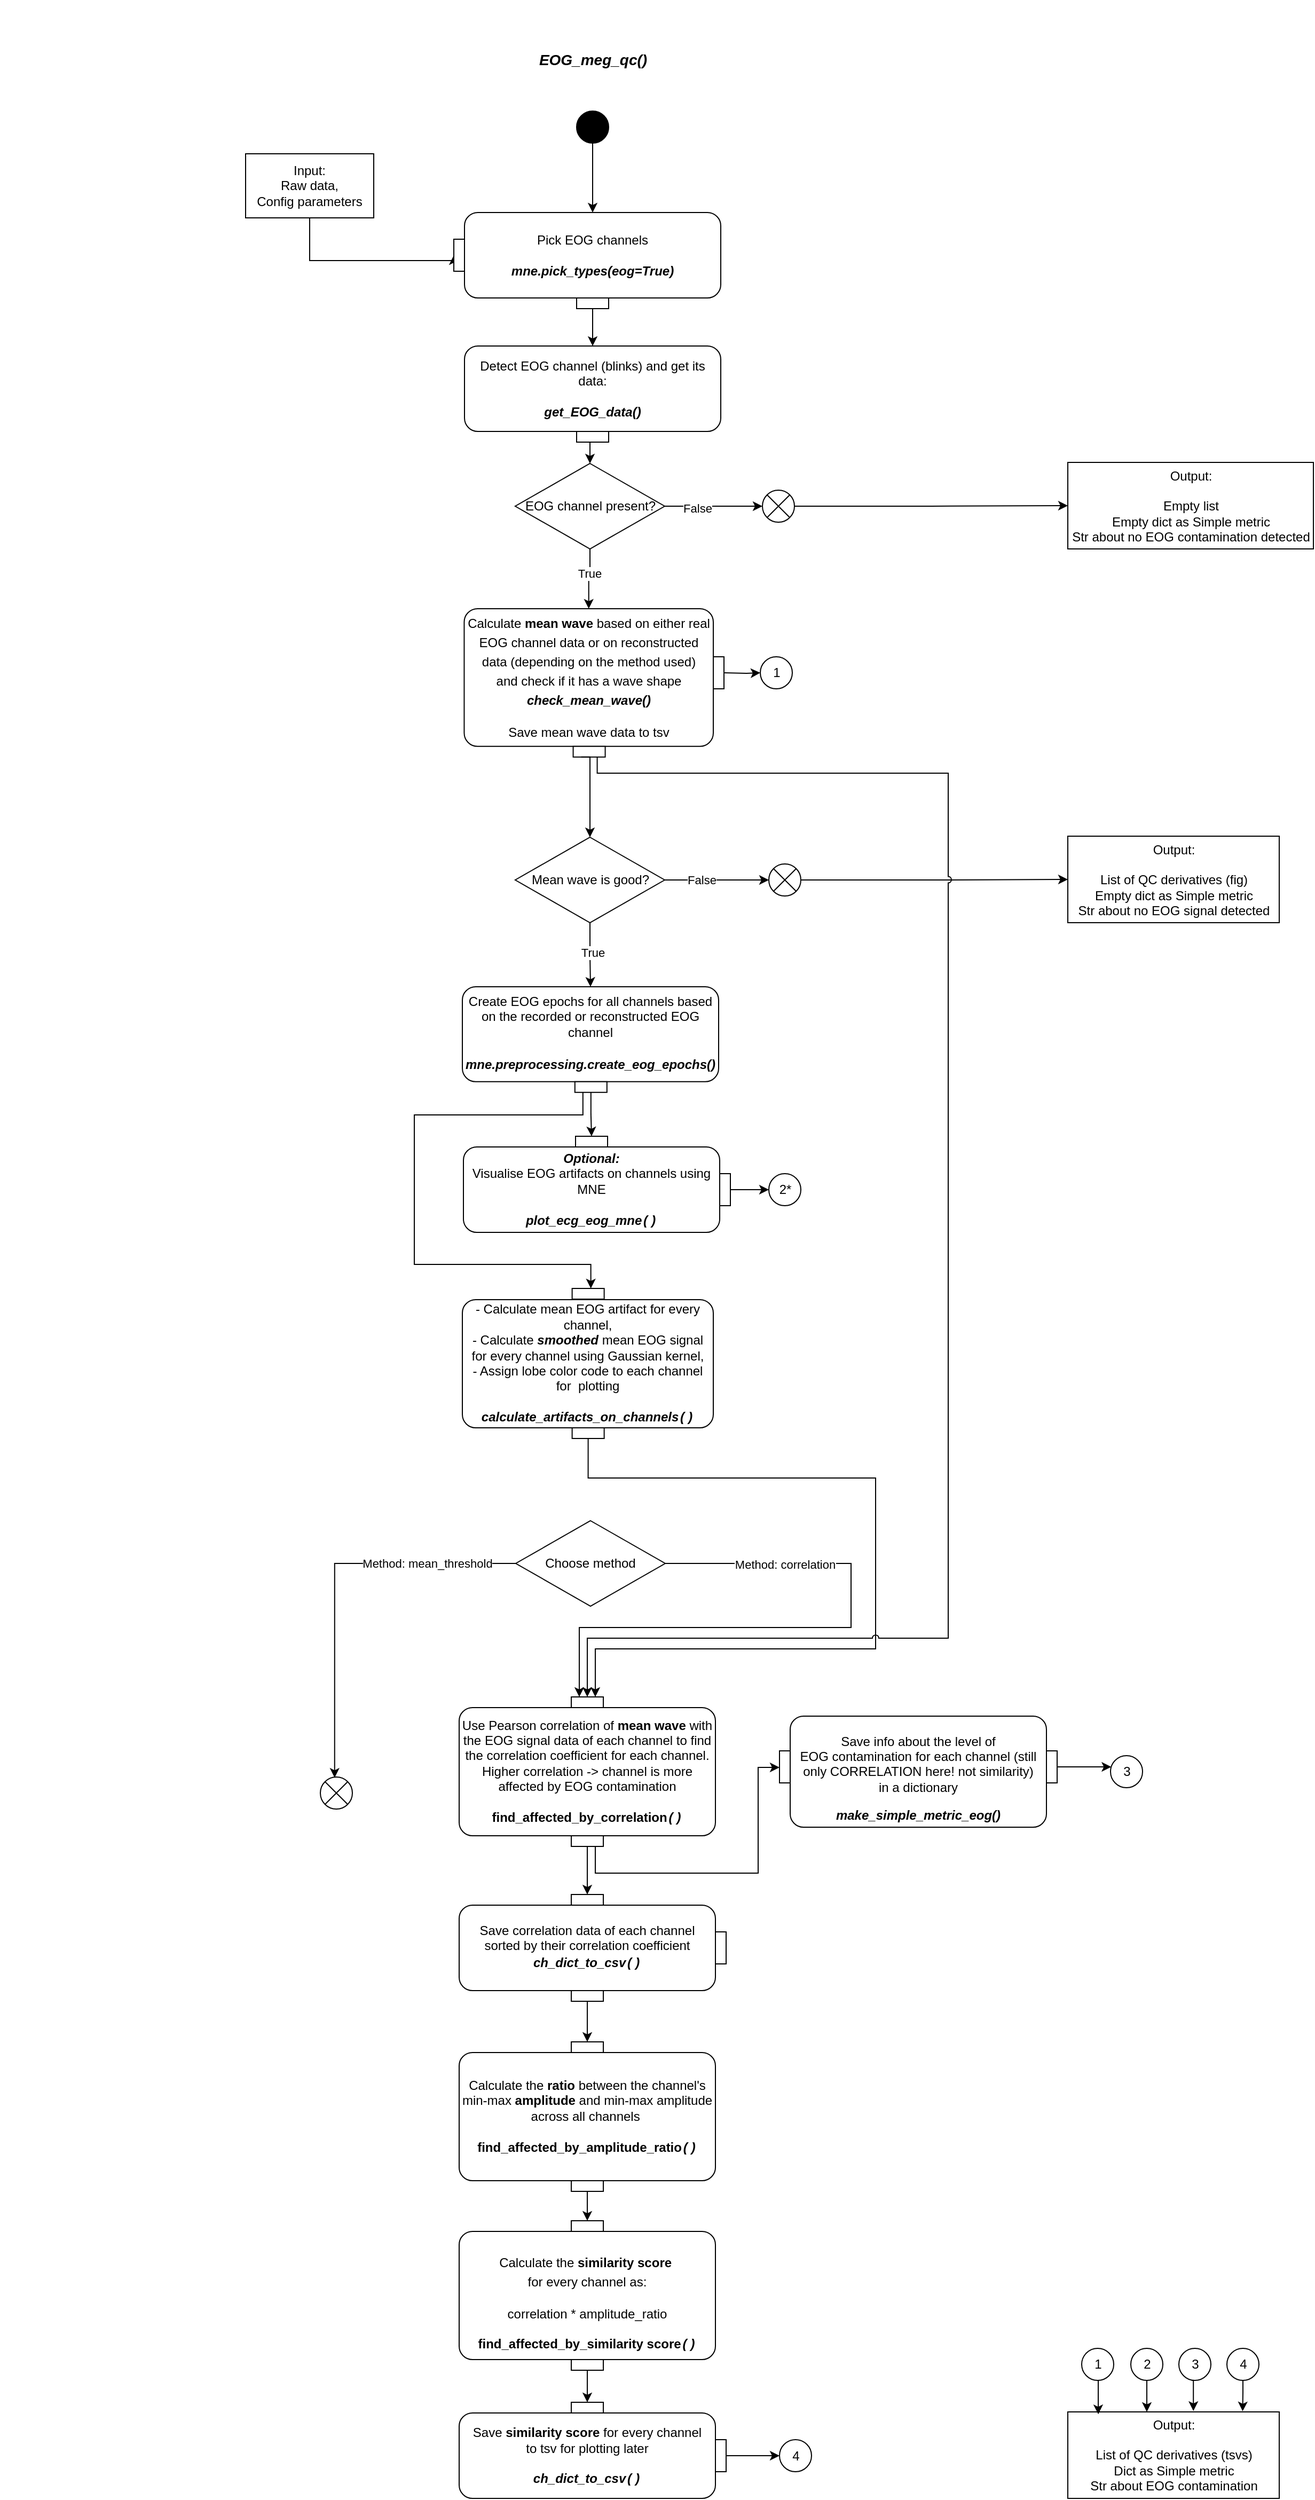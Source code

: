 <mxfile version="24.7.8">
  <diagram name="Page-1" id="929967ad-93f9-6ef4-fab6-5d389245f69c">
    <mxGraphModel dx="2322" dy="4055" grid="1" gridSize="10" guides="1" tooltips="1" connect="1" arrows="1" fold="1" page="0" pageScale="1.5" pageWidth="827" pageHeight="1169" background="none" math="0" shadow="0">
      <root>
        <mxCell id="0" style=";html=1;" />
        <mxCell id="1" style=";html=1;" parent="0" />
        <mxCell id="1672d66443f91eb5-23" value="&lt;font style=&quot;font-size: 14px;&quot;&gt;&lt;br&gt;&lt;i&gt;EOG_meg_qc()&lt;/i&gt;&lt;br&gt;&lt;/font&gt;" style="text;strokeColor=none;fillColor=none;html=1;fontSize=28;fontStyle=1;verticalAlign=middle;align=center;" parent="1" vertex="1">
          <mxGeometry x="-1200" y="-2830" width="1110" height="40" as="geometry" />
        </mxCell>
        <mxCell id="qlgW9oU40mQZMEhXMN03-3" style="edgeStyle=orthogonalEdgeStyle;rounded=0;orthogonalLoop=1;jettySize=auto;html=1;entryX=0;entryY=0.5;entryDx=0;entryDy=0;" parent="1" source="q_XP9tdPbFsaZTS1878Z-1" target="q_XP9tdPbFsaZTS1878Z-9" edge="1">
          <mxGeometry relative="1" as="geometry">
            <Array as="points">
              <mxPoint x="-910" y="-2600" />
            </Array>
          </mxGeometry>
        </mxCell>
        <mxCell id="q_XP9tdPbFsaZTS1878Z-1" value="Input:&lt;br style=&quot;border-color: var(--border-color);&quot;&gt;Raw data,&lt;br&gt;Config parameters" style="rounded=0;whiteSpace=wrap;html=1;" parent="1" vertex="1">
          <mxGeometry x="-970" y="-2700" width="120" height="60" as="geometry" />
        </mxCell>
        <mxCell id="q_XP9tdPbFsaZTS1878Z-12" value="" style="edgeStyle=orthogonalEdgeStyle;rounded=0;orthogonalLoop=1;jettySize=auto;html=1;" parent="1" source="q_XP9tdPbFsaZTS1878Z-2" target="q_XP9tdPbFsaZTS1878Z-8" edge="1">
          <mxGeometry relative="1" as="geometry" />
        </mxCell>
        <mxCell id="q_XP9tdPbFsaZTS1878Z-2" value="" style="ellipse;fillColor=strokeColor;" parent="1" vertex="1">
          <mxGeometry x="-660" y="-2740" width="30" height="30" as="geometry" />
        </mxCell>
        <mxCell id="q_XP9tdPbFsaZTS1878Z-7" value="" style="group;flipV=1;" parent="1" vertex="1" connectable="0">
          <mxGeometry x="-775" y="-2645" width="250" height="90" as="geometry" />
        </mxCell>
        <mxCell id="q_XP9tdPbFsaZTS1878Z-8" value="Pick EOG channels&lt;br&gt;&lt;br&gt;&lt;b&gt;&lt;i&gt;mne.pick_types(eog=True)&lt;/i&gt;&lt;/b&gt;" style="html=1;align=center;verticalAlign=middle;rounded=1;absoluteArcSize=1;arcSize=25;dashed=0;fontFamily=Helvetica;fontSize=12;whiteSpace=wrap;container=0;noLabel=0;imageAlign=center;" parent="q_XP9tdPbFsaZTS1878Z-7" vertex="1">
          <mxGeometry x="10" width="240" height="80" as="geometry" />
        </mxCell>
        <mxCell id="q_XP9tdPbFsaZTS1878Z-9" value="pinIn 2" style="fontStyle=0;labelPosition=left;verticalLabelPosition=middle;align=right;verticalAlign=middle;spacingLeft=2;fontFamily=Helvetica;fontSize=12;flipH=0;resizable=0;container=0;noLabel=1;" parent="q_XP9tdPbFsaZTS1878Z-7" vertex="1">
          <mxGeometry y="25" width="10" height="30" as="geometry" />
        </mxCell>
        <mxCell id="q_XP9tdPbFsaZTS1878Z-10" value="pinIn 1" style="fontStyle=0;labelPosition=center;verticalLabelPosition=top;align=center;verticalAlign=bottom;spacingLeft=2;fontFamily=Helvetica;fontSize=12;resizable=0;container=0;noLabel=1;" parent="q_XP9tdPbFsaZTS1878Z-7" vertex="1">
          <mxGeometry x="115" y="80" width="30" height="10" as="geometry" />
        </mxCell>
        <mxCell id="zNMVAwUSSOP5G73fzrCB-7" value="" style="group" parent="1" vertex="1" connectable="0">
          <mxGeometry x="-470" y="-1250" width="260" height="130" as="geometry" />
        </mxCell>
        <mxCell id="q_XP9tdPbFsaZTS1878Z-164" value="" style="group" parent="zNMVAwUSSOP5G73fzrCB-7" vertex="1" connectable="0">
          <mxGeometry x="10" width="250" height="130.0" as="geometry" />
        </mxCell>
        <mxCell id="q_XP9tdPbFsaZTS1878Z-165" value="" style="group" parent="q_XP9tdPbFsaZTS1878Z-164" vertex="1" connectable="0">
          <mxGeometry width="240" height="130.0" as="geometry" />
        </mxCell>
        <mxCell id="q_XP9tdPbFsaZTS1878Z-166" value="&lt;p style=&quot;border-color: var(--border-color);&quot;&gt;Save info about the level of EOG&amp;nbsp;contamination for each channel (still only CORRELATION here! not similarity)&lt;br&gt;&lt;span style=&quot;background-color: initial;&quot;&gt;in a dictionary&lt;/span&gt;&lt;/p&gt;&lt;i&gt;&lt;b&gt;make_simple_metric_eog()&lt;/b&gt;&lt;/i&gt;" style="html=1;align=center;verticalAlign=middle;rounded=1;absoluteArcSize=1;arcSize=25;dashed=0;fontFamily=Helvetica;fontSize=12;whiteSpace=wrap;container=0;noLabel=0;imageAlign=center;" parent="q_XP9tdPbFsaZTS1878Z-165" vertex="1">
          <mxGeometry y="13.0" width="240" height="104.0" as="geometry" />
        </mxCell>
        <mxCell id="q_XP9tdPbFsaZTS1878Z-168" value="pinOut 1" style="fontStyle=0;labelPosition=right;verticalLabelPosition=middle;align=left;verticalAlign=middle;spacingLeft=2;fontFamily=Helvetica;fontSize=12;resizable=0;container=0;noLabel=1;" parent="q_XP9tdPbFsaZTS1878Z-164" vertex="1">
          <mxGeometry x="240" y="45.5" width="10" height="30" as="geometry" />
        </mxCell>
        <mxCell id="9IHO7kmMHEtFKrcHk71c-19" value="pinIn 2" style="fontStyle=0;labelPosition=left;verticalLabelPosition=middle;align=right;verticalAlign=middle;spacingLeft=2;fontFamily=Helvetica;fontSize=12;flipH=0;resizable=0;container=0;noLabel=1;" vertex="1" parent="zNMVAwUSSOP5G73fzrCB-7">
          <mxGeometry y="45.5" width="10" height="30" as="geometry" />
        </mxCell>
        <mxCell id="ua0UwOFp4txvmiH0tm5q-27" value="" style="edgeStyle=orthogonalEdgeStyle;rounded=0;orthogonalLoop=1;jettySize=auto;html=1;" parent="1" source="huTJLk3M8OtfZe6XO08h-6" target="ua0UwOFp4txvmiH0tm5q-26" edge="1">
          <mxGeometry relative="1" as="geometry" />
        </mxCell>
        <mxCell id="ua0UwOFp4txvmiH0tm5q-28" value="False" style="edgeLabel;html=1;align=center;verticalAlign=middle;resizable=0;points=[];" parent="ua0UwOFp4txvmiH0tm5q-27" vertex="1" connectable="0">
          <mxGeometry x="-0.292" y="1" relative="1" as="geometry">
            <mxPoint y="1" as="offset" />
          </mxGeometry>
        </mxCell>
        <mxCell id="ua0UwOFp4txvmiH0tm5q-38" style="edgeStyle=orthogonalEdgeStyle;rounded=0;orthogonalLoop=1;jettySize=auto;html=1;entryX=0.5;entryY=0;entryDx=0;entryDy=0;" parent="1" source="huTJLk3M8OtfZe6XO08h-6" target="ua0UwOFp4txvmiH0tm5q-36" edge="1">
          <mxGeometry relative="1" as="geometry" />
        </mxCell>
        <mxCell id="ua0UwOFp4txvmiH0tm5q-39" value="True" style="edgeLabel;html=1;align=center;verticalAlign=middle;resizable=0;points=[];" parent="ua0UwOFp4txvmiH0tm5q-38" vertex="1" connectable="0">
          <mxGeometry x="-0.074" y="2" relative="1" as="geometry">
            <mxPoint as="offset" />
          </mxGeometry>
        </mxCell>
        <mxCell id="huTJLk3M8OtfZe6XO08h-6" value="Mean wave is good?" style="rhombus;whiteSpace=wrap;html=1;fontFamily=Helvetica;fontColor=#000000;" parent="1" vertex="1">
          <mxGeometry x="-717.5" y="-2060" width="140" height="80" as="geometry" />
        </mxCell>
        <mxCell id="ua0UwOFp4txvmiH0tm5q-1" value="" style="group;flipV=1;" parent="1" vertex="1" connectable="0">
          <mxGeometry x="-775" y="-2520" width="250" height="90" as="geometry" />
        </mxCell>
        <mxCell id="ua0UwOFp4txvmiH0tm5q-2" value="Detect EOG channel (blinks) and get its data:&lt;br&gt;&lt;br&gt;&lt;b&gt;&lt;i&gt;get_EOG_data()&lt;/i&gt;&lt;/b&gt;" style="html=1;align=center;verticalAlign=middle;rounded=1;absoluteArcSize=1;arcSize=25;dashed=0;fontFamily=Helvetica;fontSize=12;whiteSpace=wrap;container=0;noLabel=0;imageAlign=center;" parent="ua0UwOFp4txvmiH0tm5q-1" vertex="1">
          <mxGeometry x="10" width="240" height="80" as="geometry" />
        </mxCell>
        <mxCell id="ua0UwOFp4txvmiH0tm5q-4" value="pinIn 1" style="fontStyle=0;labelPosition=center;verticalLabelPosition=top;align=center;verticalAlign=bottom;spacingLeft=2;fontFamily=Helvetica;fontSize=12;resizable=0;container=0;noLabel=1;" parent="ua0UwOFp4txvmiH0tm5q-1" vertex="1">
          <mxGeometry x="115" y="80" width="30" height="10" as="geometry" />
        </mxCell>
        <mxCell id="ua0UwOFp4txvmiH0tm5q-7" style="edgeStyle=orthogonalEdgeStyle;rounded=0;orthogonalLoop=1;jettySize=auto;html=1;exitX=0.5;exitY=1;exitDx=0;exitDy=0;entryX=0.5;entryY=0;entryDx=0;entryDy=0;" parent="1" source="q_XP9tdPbFsaZTS1878Z-10" target="ua0UwOFp4txvmiH0tm5q-2" edge="1">
          <mxGeometry relative="1" as="geometry" />
        </mxCell>
        <mxCell id="ua0UwOFp4txvmiH0tm5q-8" value="" style="group;flipV=1;" parent="1" vertex="1" connectable="0">
          <mxGeometry x="-775" y="-2274" width="243" height="145" as="geometry" />
        </mxCell>
        <mxCell id="ua0UwOFp4txvmiH0tm5q-9" value="&lt;div style=&quot;line-height: 18px;&quot;&gt;&lt;p style=&quot;&quot;&gt;Calculate&lt;b&gt; mean wave&lt;/b&gt; based on either real EOG channel data or on reconstructed data (depending on the method used)&lt;br&gt;     and check if it has a wave shape&lt;br&gt;&lt;b style=&quot;background-color: initial;&quot;&gt;&lt;i&gt;check_mean_wave()&lt;/i&gt;&lt;/b&gt;&lt;/p&gt;&lt;p style=&quot;&quot;&gt;Save mean wave data to tsv&lt;/p&gt;&lt;/div&gt;" style="html=1;align=center;verticalAlign=middle;rounded=1;absoluteArcSize=1;arcSize=25;dashed=0;fontFamily=Helvetica;fontSize=12;whiteSpace=wrap;container=0;noLabel=0;imageAlign=center;" parent="ua0UwOFp4txvmiH0tm5q-8" vertex="1">
          <mxGeometry x="9.72" width="233.28" height="128.889" as="geometry" />
        </mxCell>
        <mxCell id="ua0UwOFp4txvmiH0tm5q-10" value="pinIn 1" style="fontStyle=0;labelPosition=center;verticalLabelPosition=top;align=center;verticalAlign=bottom;spacingLeft=2;fontFamily=Helvetica;fontSize=12;resizable=0;container=0;noLabel=1;" parent="ua0UwOFp4txvmiH0tm5q-8" vertex="1">
          <mxGeometry x="111.78" y="128.889" width="30" height="10" as="geometry" />
        </mxCell>
        <mxCell id="ua0UwOFp4txvmiH0tm5q-20" value="1" style="ellipse;html=1;" parent="1" vertex="1">
          <mxGeometry x="-488" y="-2229" width="30" height="30" as="geometry" />
        </mxCell>
        <mxCell id="ua0UwOFp4txvmiH0tm5q-24" value="" style="edgeStyle=orthogonalEdgeStyle;rounded=0;orthogonalLoop=1;jettySize=auto;html=1;" parent="1" target="ua0UwOFp4txvmiH0tm5q-20" edge="1">
          <mxGeometry relative="1" as="geometry">
            <mxPoint x="-522" y="-2214" as="sourcePoint" />
          </mxGeometry>
        </mxCell>
        <mxCell id="ua0UwOFp4txvmiH0tm5q-92" style="edgeStyle=orthogonalEdgeStyle;rounded=0;orthogonalLoop=1;jettySize=auto;html=1;entryX=0;entryY=0.5;entryDx=0;entryDy=0;" parent="1" source="ua0UwOFp4txvmiH0tm5q-26" target="ua0UwOFp4txvmiH0tm5q-91" edge="1">
          <mxGeometry relative="1" as="geometry" />
        </mxCell>
        <mxCell id="ua0UwOFp4txvmiH0tm5q-26" value="" style="shape=sumEllipse;perimeter=ellipsePerimeter;html=1;backgroundOutline=1;" parent="1" vertex="1">
          <mxGeometry x="-480" y="-2035" width="30" height="30" as="geometry" />
        </mxCell>
        <mxCell id="ua0UwOFp4txvmiH0tm5q-35" value="" style="group;flipV=1;" parent="1" vertex="1" connectable="0">
          <mxGeometry x="-767" y="-1920" width="240" height="100" as="geometry" />
        </mxCell>
        <mxCell id="ua0UwOFp4txvmiH0tm5q-36" value="&lt;font style=&quot;font-size: 12px;&quot;&gt;Create EOG epochs for all channels based on the recorded or reconstructed EOG channel&lt;br&gt;&lt;br&gt;&lt;/font&gt;&lt;div style=&quot;line-height: 18px;&quot;&gt;&lt;font style=&quot;font-size: 12px;&quot;&gt;&lt;b&gt;&lt;i&gt;mne.preprocessing.create_eog_epochs()&lt;/i&gt;&lt;/b&gt;&lt;/font&gt;&lt;/div&gt;" style="html=1;align=center;verticalAlign=middle;rounded=1;absoluteArcSize=1;arcSize=25;dashed=0;fontFamily=Helvetica;fontSize=12;whiteSpace=wrap;container=0;noLabel=0;imageAlign=center;" parent="ua0UwOFp4txvmiH0tm5q-35" vertex="1">
          <mxGeometry width="240.0" height="88.89" as="geometry" />
        </mxCell>
        <mxCell id="ua0UwOFp4txvmiH0tm5q-37" value="pinIn 1" style="fontStyle=0;labelPosition=center;verticalLabelPosition=top;align=center;verticalAlign=bottom;spacingLeft=2;fontFamily=Helvetica;fontSize=12;resizable=0;container=0;noLabel=1;" parent="ua0UwOFp4txvmiH0tm5q-35" vertex="1">
          <mxGeometry x="105.4" y="88.889" width="30" height="10" as="geometry" />
        </mxCell>
        <mxCell id="ua0UwOFp4txvmiH0tm5q-40" value="" style="group;direction=west;flipH=1;" parent="1" vertex="1" connectable="0">
          <mxGeometry x="-766" y="-1780" width="250" height="90" as="geometry" />
        </mxCell>
        <mxCell id="ua0UwOFp4txvmiH0tm5q-41" value="&lt;b&gt;&lt;i&gt;Optional:&lt;/i&gt;&lt;/b&gt;&lt;div&gt;Visualise EOG artifacts on channels using MNE&lt;br&gt;&lt;br&gt;&lt;b&gt;&lt;i&gt;plot_ecg_eog_mne&lt;font face=&quot;Courier New&quot;&gt;()&lt;/font&gt;&lt;/i&gt;&lt;/b&gt;&lt;/div&gt;" style="html=1;align=center;verticalAlign=middle;rounded=1;absoluteArcSize=1;arcSize=25;dashed=0;fontFamily=Helvetica;fontSize=12;whiteSpace=wrap;container=0;noLabel=0;imageAlign=center;" parent="ua0UwOFp4txvmiH0tm5q-40" vertex="1">
          <mxGeometry y="10" width="240" height="80" as="geometry" />
        </mxCell>
        <mxCell id="ua0UwOFp4txvmiH0tm5q-42" value="pinIn 2" style="fontStyle=0;labelPosition=left;verticalLabelPosition=middle;align=right;verticalAlign=middle;spacingLeft=2;fontFamily=Helvetica;fontSize=12;flipH=0;resizable=0;container=0;noLabel=1;" parent="ua0UwOFp4txvmiH0tm5q-40" vertex="1">
          <mxGeometry x="240" y="35" width="10" height="30" as="geometry" />
        </mxCell>
        <mxCell id="ua0UwOFp4txvmiH0tm5q-43" value="pinIn 1" style="fontStyle=0;labelPosition=center;verticalLabelPosition=top;align=center;verticalAlign=bottom;spacingLeft=2;fontFamily=Helvetica;fontSize=12;resizable=0;container=0;noLabel=1;" parent="ua0UwOFp4txvmiH0tm5q-40" vertex="1">
          <mxGeometry x="105" width="30" height="10" as="geometry" />
        </mxCell>
        <mxCell id="ua0UwOFp4txvmiH0tm5q-44" value="2*" style="ellipse;html=1;" parent="1" vertex="1">
          <mxGeometry x="-480" y="-1745" width="30" height="30" as="geometry" />
        </mxCell>
        <mxCell id="ua0UwOFp4txvmiH0tm5q-45" value="" style="edgeStyle=orthogonalEdgeStyle;rounded=0;orthogonalLoop=1;jettySize=auto;html=1;" parent="1" source="ua0UwOFp4txvmiH0tm5q-37" target="ua0UwOFp4txvmiH0tm5q-43" edge="1">
          <mxGeometry relative="1" as="geometry" />
        </mxCell>
        <mxCell id="ua0UwOFp4txvmiH0tm5q-46" value="" style="edgeStyle=orthogonalEdgeStyle;rounded=0;orthogonalLoop=1;jettySize=auto;html=1;" parent="1" source="ua0UwOFp4txvmiH0tm5q-42" target="ua0UwOFp4txvmiH0tm5q-44" edge="1">
          <mxGeometry relative="1" as="geometry" />
        </mxCell>
        <mxCell id="ua0UwOFp4txvmiH0tm5q-47" value="" style="group" parent="1" vertex="1" connectable="0">
          <mxGeometry x="-767" y="-1640" width="235" height="150" as="geometry" />
        </mxCell>
        <mxCell id="ua0UwOFp4txvmiH0tm5q-48" value="- Calculate mean EOG artifact for every channel,&lt;br&gt;- Calculate &lt;b&gt;&lt;i&gt;smoothed&lt;/i&gt;&lt;/b&gt; mean EOG signal for every channel using Gaussian kernel,&lt;br&gt;- Assign lobe color code to each channel for&amp;nbsp; plotting&lt;br&gt;&lt;br&gt;&lt;b&gt;&lt;i&gt;calculate_artifacts_on_channels&lt;font face=&quot;Courier New&quot;&gt;()&lt;/font&gt;&lt;/i&gt;&lt;/b&gt;" style="html=1;align=center;verticalAlign=middle;rounded=1;absoluteArcSize=1;arcSize=25;dashed=0;fontFamily=Helvetica;fontSize=12;whiteSpace=wrap;container=0;noLabel=0;imageAlign=center;" parent="ua0UwOFp4txvmiH0tm5q-47" vertex="1">
          <mxGeometry y="13" width="235" height="120" as="geometry" />
        </mxCell>
        <mxCell id="ua0UwOFp4txvmiH0tm5q-49" value="pinOut 2" style="fontStyle=0;labelPosition=center;verticalLabelPosition=bottom;align=center;verticalAlign=top;spacingLeft=2;fontFamily=Helvetica;fontSize=12;resizable=0;container=0;noLabel=1;" parent="ua0UwOFp4txvmiH0tm5q-47" vertex="1">
          <mxGeometry x="102.812" y="133.0" width="30" height="10" as="geometry" />
        </mxCell>
        <mxCell id="ua0UwOFp4txvmiH0tm5q-50" value="pinIn 1" style="fontStyle=0;labelPosition=center;verticalLabelPosition=top;align=center;verticalAlign=bottom;spacingLeft=2;fontFamily=Helvetica;fontSize=12;resizable=0;container=0;noLabel=1;" parent="ua0UwOFp4txvmiH0tm5q-47" vertex="1">
          <mxGeometry x="102.812" y="2.5" width="30" height="10" as="geometry" />
        </mxCell>
        <mxCell id="ua0UwOFp4txvmiH0tm5q-51" style="edgeStyle=orthogonalEdgeStyle;rounded=0;orthogonalLoop=1;jettySize=auto;html=1;exitX=0.25;exitY=1;exitDx=0;exitDy=0;entryX=0.584;entryY=0;entryDx=0;entryDy=0;entryPerimeter=0;" parent="1" source="ua0UwOFp4txvmiH0tm5q-37" target="ua0UwOFp4txvmiH0tm5q-50" edge="1">
          <mxGeometry relative="1" as="geometry">
            <mxPoint x="-622" y="-1660" as="targetPoint" />
            <Array as="points">
              <mxPoint x="-654" y="-1800" />
              <mxPoint x="-812" y="-1800" />
              <mxPoint x="-812" y="-1660" />
              <mxPoint x="-647" y="-1660" />
            </Array>
          </mxGeometry>
        </mxCell>
        <mxCell id="ua0UwOFp4txvmiH0tm5q-57" value="" style="group" parent="1" vertex="1" connectable="0">
          <mxGeometry x="-770" y="-1260" width="240" height="150" as="geometry" />
        </mxCell>
        <mxCell id="ua0UwOFp4txvmiH0tm5q-58" value="Use Pearson correlation of &lt;b&gt;mean wave&lt;/b&gt; with the EOG signal data of each channel to find the correlation coefficient for each channel. Higher correlation -&amp;gt; channel is more affected by EOG contamination&lt;br&gt;&lt;br&gt;&lt;b&gt;find_affected_by_correlation&lt;i&gt;&lt;font face=&quot;Courier New&quot;&gt;()&lt;/font&gt;&lt;/i&gt;&lt;/b&gt;" style="html=1;align=center;verticalAlign=middle;rounded=1;absoluteArcSize=1;arcSize=25;dashed=0;fontFamily=Helvetica;fontSize=12;whiteSpace=wrap;container=0;noLabel=0;imageAlign=center;" parent="ua0UwOFp4txvmiH0tm5q-57" vertex="1">
          <mxGeometry y="15.0" width="240" height="120.0" as="geometry" />
        </mxCell>
        <mxCell id="ua0UwOFp4txvmiH0tm5q-59" value="pinOut 2" style="fontStyle=0;labelPosition=center;verticalLabelPosition=bottom;align=center;verticalAlign=top;spacingLeft=2;fontFamily=Helvetica;fontSize=12;resizable=0;container=0;noLabel=1;" parent="ua0UwOFp4txvmiH0tm5q-57" vertex="1">
          <mxGeometry x="105" y="135" width="30" height="10" as="geometry" />
        </mxCell>
        <mxCell id="ua0UwOFp4txvmiH0tm5q-60" value="pinIn 1" style="fontStyle=0;labelPosition=center;verticalLabelPosition=top;align=center;verticalAlign=bottom;spacingLeft=2;fontFamily=Helvetica;fontSize=12;resizable=0;container=0;noLabel=1;" parent="ua0UwOFp4txvmiH0tm5q-57" vertex="1">
          <mxGeometry x="105" y="5" width="30" height="10" as="geometry" />
        </mxCell>
        <mxCell id="ua0UwOFp4txvmiH0tm5q-63" value="" style="group;flipH=1;" parent="1" vertex="1" connectable="0">
          <mxGeometry x="-770" y="-1070" width="250" height="100" as="geometry" />
        </mxCell>
        <mxCell id="ua0UwOFp4txvmiH0tm5q-64" value="Save correlation data of each channel sorted by their correlation coefficient&lt;div&gt;&lt;div style=&quot;color: rgb(59, 59, 59); font-family: Menlo, Monaco, &amp;quot;Courier New&amp;quot;, monospace; line-height: 18px; white-space: pre;&quot;&gt;&lt;i style=&quot;color: rgb(0, 0, 0); font-family: Helvetica; white-space: normal;&quot;&gt;&lt;b&gt;ch_dict_to_csv&lt;/b&gt;&lt;font face=&quot;Courier New&quot;&gt;&lt;b&gt;()&lt;/b&gt;&lt;/font&gt;&lt;/i&gt;&lt;br&gt;&lt;/div&gt;&lt;/div&gt;" style="html=1;align=center;verticalAlign=middle;rounded=1;absoluteArcSize=1;arcSize=25;dashed=0;fontFamily=Helvetica;fontSize=12;whiteSpace=wrap;container=0;noLabel=0;imageAlign=center;" parent="ua0UwOFp4txvmiH0tm5q-63" vertex="1">
          <mxGeometry y="10" width="240" height="80" as="geometry" />
        </mxCell>
        <mxCell id="ua0UwOFp4txvmiH0tm5q-65" value="pinIn 2" style="fontStyle=0;labelPosition=left;verticalLabelPosition=middle;align=right;verticalAlign=middle;spacingLeft=2;fontFamily=Helvetica;fontSize=12;flipH=0;resizable=0;container=0;noLabel=1;" parent="ua0UwOFp4txvmiH0tm5q-63" vertex="1">
          <mxGeometry x="240" y="35" width="10" height="30" as="geometry" />
        </mxCell>
        <mxCell id="ua0UwOFp4txvmiH0tm5q-66" value="pinIn 1" style="fontStyle=0;labelPosition=center;verticalLabelPosition=top;align=center;verticalAlign=bottom;spacingLeft=2;fontFamily=Helvetica;fontSize=12;resizable=0;container=0;noLabel=1;" parent="ua0UwOFp4txvmiH0tm5q-63" vertex="1">
          <mxGeometry x="105" width="30" height="10" as="geometry" />
        </mxCell>
        <mxCell id="9IHO7kmMHEtFKrcHk71c-15" value="pinOut 2" style="fontStyle=0;labelPosition=center;verticalLabelPosition=bottom;align=center;verticalAlign=top;spacingLeft=2;fontFamily=Helvetica;fontSize=12;resizable=0;container=0;noLabel=1;" vertex="1" parent="ua0UwOFp4txvmiH0tm5q-63">
          <mxGeometry x="105" y="90" width="30" height="10" as="geometry" />
        </mxCell>
        <mxCell id="ua0UwOFp4txvmiH0tm5q-69" style="edgeStyle=orthogonalEdgeStyle;rounded=0;orthogonalLoop=1;jettySize=auto;html=1;exitX=0.5;exitY=1;exitDx=0;exitDy=0;entryX=0.5;entryY=0;entryDx=0;entryDy=0;" parent="1" source="ua0UwOFp4txvmiH0tm5q-59" target="ua0UwOFp4txvmiH0tm5q-66" edge="1">
          <mxGeometry relative="1" as="geometry" />
        </mxCell>
        <mxCell id="ua0UwOFp4txvmiH0tm5q-91" value="Output:&lt;br style=&quot;border-color: var(--border-color);&quot;&gt;&lt;br style=&quot;border-color: var(--border-color);&quot;&gt;List of QC derivatives (fig)&lt;br style=&quot;border-color: var(--border-color);&quot;&gt;Empty dict as Simple metric&lt;br style=&quot;border-color: var(--border-color);&quot;&gt;Str about no EOG signal detected" style="html=1;dashed=0;fontFamily=Helvetica;fontSize=12;fontColor=rgb(0, 0, 0);align=center;strokeColor=rgb(0, 0, 0);fillColor=rgb(255, 255, 255);" parent="1" vertex="1">
          <mxGeometry x="-200" y="-2061" width="198" height="81" as="geometry" />
        </mxCell>
        <mxCell id="ua0UwOFp4txvmiH0tm5q-99" style="edgeStyle=orthogonalEdgeStyle;rounded=0;orthogonalLoop=1;jettySize=auto;html=1;exitX=0.5;exitY=1;exitDx=0;exitDy=0;entryX=0.75;entryY=0;entryDx=0;entryDy=0;" parent="1" source="ua0UwOFp4txvmiH0tm5q-49" target="ua0UwOFp4txvmiH0tm5q-60" edge="1">
          <mxGeometry relative="1" as="geometry">
            <Array as="points">
              <mxPoint x="-649" y="-1460" />
              <mxPoint x="-380" y="-1460" />
              <mxPoint x="-380" y="-1300" />
              <mxPoint x="-642" y="-1300" />
            </Array>
            <mxPoint x="-630" y="-1260" as="targetPoint" />
          </mxGeometry>
        </mxCell>
        <mxCell id="ua0UwOFp4txvmiH0tm5q-100" style="edgeStyle=orthogonalEdgeStyle;rounded=0;orthogonalLoop=1;jettySize=auto;html=1;exitX=0.75;exitY=1;exitDx=0;exitDy=0;jumpStyle=arc;entryX=0.5;entryY=0;entryDx=0;entryDy=0;" parent="1" source="ua0UwOFp4txvmiH0tm5q-10" target="ua0UwOFp4txvmiH0tm5q-60" edge="1">
          <mxGeometry relative="1" as="geometry">
            <Array as="points">
              <mxPoint x="-641" y="-2120" />
              <mxPoint x="-312" y="-2120" />
              <mxPoint x="-312" y="-1310" />
              <mxPoint x="-650" y="-1310" />
            </Array>
            <mxPoint x="-312" y="-1310" as="targetPoint" />
          </mxGeometry>
        </mxCell>
        <mxCell id="TA8RBadlavMFpg_JwYuW-1" value="pinIn 2" style="fontStyle=0;labelPosition=left;verticalLabelPosition=middle;align=right;verticalAlign=middle;spacingLeft=2;fontFamily=Helvetica;fontSize=12;flipH=0;resizable=0;container=0;noLabel=1;" parent="1" vertex="1">
          <mxGeometry x="-532" y="-2229" width="10" height="30" as="geometry" />
        </mxCell>
        <mxCell id="TA8RBadlavMFpg_JwYuW-2" style="edgeStyle=orthogonalEdgeStyle;rounded=0;orthogonalLoop=1;jettySize=auto;html=1;exitX=0.25;exitY=1;exitDx=0;exitDy=0;entryX=0.5;entryY=0;entryDx=0;entryDy=0;" parent="1" source="ua0UwOFp4txvmiH0tm5q-10" target="huTJLk3M8OtfZe6XO08h-6" edge="1">
          <mxGeometry relative="1" as="geometry">
            <Array as="points">
              <mxPoint x="-647" y="-2135" />
            </Array>
          </mxGeometry>
        </mxCell>
        <mxCell id="vJdWvzgEycFzp4JEzYMt-11" value="" style="edgeStyle=orthogonalEdgeStyle;rounded=0;orthogonalLoop=1;jettySize=auto;html=1;" parent="1" source="vJdWvzgEycFzp4JEzYMt-1" target="vJdWvzgEycFzp4JEzYMt-10" edge="1">
          <mxGeometry relative="1" as="geometry" />
        </mxCell>
        <mxCell id="vJdWvzgEycFzp4JEzYMt-12" value="False" style="edgeLabel;html=1;align=center;verticalAlign=middle;resizable=0;points=[];" parent="vJdWvzgEycFzp4JEzYMt-11" vertex="1" connectable="0">
          <mxGeometry x="-0.355" y="-2" relative="1" as="geometry">
            <mxPoint x="1" as="offset" />
          </mxGeometry>
        </mxCell>
        <mxCell id="vJdWvzgEycFzp4JEzYMt-16" value="" style="edgeStyle=orthogonalEdgeStyle;rounded=0;orthogonalLoop=1;jettySize=auto;html=1;" parent="1" source="vJdWvzgEycFzp4JEzYMt-1" target="ua0UwOFp4txvmiH0tm5q-9" edge="1">
          <mxGeometry relative="1" as="geometry" />
        </mxCell>
        <mxCell id="vJdWvzgEycFzp4JEzYMt-17" value="True" style="edgeLabel;html=1;align=center;verticalAlign=middle;resizable=0;points=[];" parent="vJdWvzgEycFzp4JEzYMt-16" vertex="1" connectable="0">
          <mxGeometry x="-0.216" y="-1" relative="1" as="geometry">
            <mxPoint as="offset" />
          </mxGeometry>
        </mxCell>
        <mxCell id="vJdWvzgEycFzp4JEzYMt-1" value="EOG channel present?" style="rhombus;whiteSpace=wrap;html=1;fontFamily=Helvetica;fontColor=#000000;" parent="1" vertex="1">
          <mxGeometry x="-717.5" y="-2410" width="140" height="80" as="geometry" />
        </mxCell>
        <mxCell id="vJdWvzgEycFzp4JEzYMt-18" style="edgeStyle=orthogonalEdgeStyle;rounded=0;orthogonalLoop=1;jettySize=auto;html=1;entryX=0.446;entryY=0.022;entryDx=0;entryDy=0;entryPerimeter=0;" parent="1" source="vJdWvzgEycFzp4JEzYMt-5" target="9IHO7kmMHEtFKrcHk71c-17" edge="1">
          <mxGeometry relative="1" as="geometry">
            <mxPoint x="-1030" y="-1172.0" as="targetPoint" />
            <Array as="points">
              <mxPoint x="-887" y="-1380" />
            </Array>
          </mxGeometry>
        </mxCell>
        <mxCell id="vJdWvzgEycFzp4JEzYMt-22" value="Method: mean_threshold" style="edgeLabel;html=1;align=center;verticalAlign=middle;resizable=0;points=[];" parent="vJdWvzgEycFzp4JEzYMt-18" vertex="1" connectable="0">
          <mxGeometry x="-0.091" y="-1" relative="1" as="geometry">
            <mxPoint x="85" y="1" as="offset" />
          </mxGeometry>
        </mxCell>
        <mxCell id="vJdWvzgEycFzp4JEzYMt-19" style="edgeStyle=orthogonalEdgeStyle;rounded=0;orthogonalLoop=1;jettySize=auto;html=1;entryX=0.25;entryY=0;entryDx=0;entryDy=0;exitX=1;exitY=0.5;exitDx=0;exitDy=0;jumpStyle=arc;" parent="1" source="vJdWvzgEycFzp4JEzYMt-5" target="ua0UwOFp4txvmiH0tm5q-60" edge="1">
          <mxGeometry relative="1" as="geometry">
            <mxPoint x="-579.5" y="-1400" as="sourcePoint" />
            <mxPoint x="-660.0" y="-1275" as="targetPoint" />
            <Array as="points">
              <mxPoint x="-403" y="-1380" />
              <mxPoint x="-403" y="-1320" />
              <mxPoint x="-657" y="-1320" />
            </Array>
          </mxGeometry>
        </mxCell>
        <mxCell id="vJdWvzgEycFzp4JEzYMt-21" value="Method: correlation" style="edgeLabel;html=1;align=center;verticalAlign=middle;resizable=0;points=[];" parent="vJdWvzgEycFzp4JEzYMt-19" vertex="1" connectable="0">
          <mxGeometry x="-0.365" y="-1" relative="1" as="geometry">
            <mxPoint x="-61" y="-1" as="offset" />
          </mxGeometry>
        </mxCell>
        <mxCell id="vJdWvzgEycFzp4JEzYMt-5" value="Choose method" style="rhombus;whiteSpace=wrap;html=1;fontFamily=Helvetica;fontColor=#000000;" parent="1" vertex="1">
          <mxGeometry x="-717.0" y="-1420" width="140" height="80" as="geometry" />
        </mxCell>
        <mxCell id="vJdWvzgEycFzp4JEzYMt-7" style="edgeStyle=orthogonalEdgeStyle;rounded=0;orthogonalLoop=1;jettySize=auto;html=1;exitX=0.5;exitY=1;exitDx=0;exitDy=0;entryX=0.5;entryY=0;entryDx=0;entryDy=0;" parent="1" source="ua0UwOFp4txvmiH0tm5q-4" target="vJdWvzgEycFzp4JEzYMt-1" edge="1">
          <mxGeometry relative="1" as="geometry" />
        </mxCell>
        <mxCell id="vJdWvzgEycFzp4JEzYMt-14" style="edgeStyle=orthogonalEdgeStyle;rounded=0;orthogonalLoop=1;jettySize=auto;html=1;" parent="1" source="vJdWvzgEycFzp4JEzYMt-10" target="vJdWvzgEycFzp4JEzYMt-13" edge="1">
          <mxGeometry relative="1" as="geometry" />
        </mxCell>
        <mxCell id="vJdWvzgEycFzp4JEzYMt-10" value="" style="shape=sumEllipse;perimeter=ellipsePerimeter;html=1;backgroundOutline=1;" parent="1" vertex="1">
          <mxGeometry x="-486" y="-2385" width="30" height="30" as="geometry" />
        </mxCell>
        <mxCell id="vJdWvzgEycFzp4JEzYMt-13" value="Output:&lt;br style=&quot;border-color: var(--border-color);&quot;&gt;&lt;br style=&quot;border-color: var(--border-color);&quot;&gt;Empty list&lt;br style=&quot;border-color: var(--border-color);&quot;&gt;Empty dict as Simple metric&lt;br style=&quot;border-color: var(--border-color);&quot;&gt;Str about no EOG contamination detected" style="html=1;dashed=0;fontFamily=Helvetica;fontSize=12;fontColor=rgb(0, 0, 0);align=center;strokeColor=rgb(0, 0, 0);fillColor=rgb(255, 255, 255);" parent="1" vertex="1">
          <mxGeometry x="-200" y="-2411" width="230" height="81" as="geometry" />
        </mxCell>
        <mxCell id="9IHO7kmMHEtFKrcHk71c-1" value="" style="group;flipH=1;" vertex="1" connectable="0" parent="1">
          <mxGeometry x="-770" y="-594.5" width="250" height="90" as="geometry" />
        </mxCell>
        <mxCell id="9IHO7kmMHEtFKrcHk71c-2" value="Save &lt;b&gt;similarity score&lt;/b&gt; for every channel &lt;br&gt;to tsv for plotting later&lt;div&gt;&lt;br&gt;&lt;i&gt;&lt;b&gt;ch_dict_to_csv&lt;/b&gt;&lt;/i&gt;&lt;b&gt;&lt;i&gt;&lt;font face=&quot;Courier New&quot;&gt;()&lt;/font&gt;&lt;/i&gt;&lt;/b&gt;&lt;/div&gt;" style="html=1;align=center;verticalAlign=middle;rounded=1;absoluteArcSize=1;arcSize=25;dashed=0;fontFamily=Helvetica;fontSize=12;whiteSpace=wrap;container=0;noLabel=0;imageAlign=center;" vertex="1" parent="9IHO7kmMHEtFKrcHk71c-1">
          <mxGeometry y="10" width="240" height="80" as="geometry" />
        </mxCell>
        <mxCell id="9IHO7kmMHEtFKrcHk71c-3" value="pinIn 2" style="fontStyle=0;labelPosition=left;verticalLabelPosition=middle;align=right;verticalAlign=middle;spacingLeft=2;fontFamily=Helvetica;fontSize=12;flipH=0;resizable=0;container=0;noLabel=1;" vertex="1" parent="9IHO7kmMHEtFKrcHk71c-1">
          <mxGeometry x="240" y="35" width="10" height="30" as="geometry" />
        </mxCell>
        <mxCell id="9IHO7kmMHEtFKrcHk71c-4" value="pinIn 1" style="fontStyle=0;labelPosition=center;verticalLabelPosition=top;align=center;verticalAlign=bottom;spacingLeft=2;fontFamily=Helvetica;fontSize=12;resizable=0;container=0;noLabel=1;" vertex="1" parent="9IHO7kmMHEtFKrcHk71c-1">
          <mxGeometry x="105" width="30" height="10" as="geometry" />
        </mxCell>
        <mxCell id="9IHO7kmMHEtFKrcHk71c-5" value="4" style="ellipse;html=1;" vertex="1" parent="1">
          <mxGeometry x="-470" y="-559.5" width="30" height="30" as="geometry" />
        </mxCell>
        <mxCell id="9IHO7kmMHEtFKrcHk71c-6" style="edgeStyle=orthogonalEdgeStyle;rounded=0;orthogonalLoop=1;jettySize=auto;html=1;entryX=0;entryY=0.5;entryDx=0;entryDy=0;" edge="1" parent="1" source="9IHO7kmMHEtFKrcHk71c-3" target="9IHO7kmMHEtFKrcHk71c-5">
          <mxGeometry relative="1" as="geometry" />
        </mxCell>
        <mxCell id="9IHO7kmMHEtFKrcHk71c-7" value="&lt;div&gt;Calculate the &lt;b&gt;ratio&lt;/b&gt; between the channel&#39;s min-max &lt;b&gt;amplitude&lt;/b&gt; and min-max&lt;span style=&quot;background-color: initial;&quot;&gt;&amp;nbsp;amplitude across all channels&lt;/span&gt;&lt;span style=&quot;background-color: initial;&quot;&gt;&amp;nbsp;&lt;/span&gt;&lt;/div&gt;&lt;br&gt;&lt;b&gt;find_affected_by_amplitude_ratio&lt;i&gt;&lt;font face=&quot;Courier New&quot;&gt;()&lt;/font&gt;&lt;/i&gt;&lt;/b&gt;" style="html=1;align=center;verticalAlign=middle;rounded=1;absoluteArcSize=1;arcSize=25;dashed=0;fontFamily=Helvetica;fontSize=12;whiteSpace=wrap;container=0;noLabel=0;imageAlign=center;" vertex="1" parent="1">
          <mxGeometry x="-770" y="-922" width="240" height="120.0" as="geometry" />
        </mxCell>
        <mxCell id="9IHO7kmMHEtFKrcHk71c-8" value="&lt;p style=&quot;line-height: 18px; white-space: pre;&quot;&gt;&lt;font style=&quot;font-size: 12px;&quot; face=&quot;Helvetica&quot;&gt;&lt;font style=&quot;font-size: 12px;&quot;&gt;Calculate the &lt;b&gt;similarity score&lt;/b&gt; &lt;br&gt;&lt;/font&gt;&lt;/font&gt;&lt;span style=&quot;background-color: initial;&quot;&gt;for every channel as:&lt;/span&gt;&lt;/p&gt;&lt;p style=&quot;line-height: 18px; white-space: pre;&quot;&gt;&lt;font style=&quot;font-size: 12px;&quot; face=&quot;Helvetica&quot;&gt;&lt;font style=&quot;font-size: 12px;&quot;&gt;correlation * amplitude_ratio&lt;/font&gt;&lt;/font&gt;&lt;/p&gt;&lt;b&gt;find_affected_by_similarity score&lt;i&gt;&lt;font face=&quot;Courier New&quot;&gt;()&lt;/font&gt;&lt;/i&gt;&lt;/b&gt;" style="html=1;align=center;verticalAlign=middle;rounded=1;absoluteArcSize=1;arcSize=25;dashed=0;fontFamily=Helvetica;fontSize=12;whiteSpace=wrap;container=0;noLabel=0;imageAlign=center;" vertex="1" parent="1">
          <mxGeometry x="-770" y="-754.5" width="240" height="120" as="geometry" />
        </mxCell>
        <mxCell id="9IHO7kmMHEtFKrcHk71c-9" value="pinIn 1" style="fontStyle=0;labelPosition=center;verticalLabelPosition=top;align=center;verticalAlign=bottom;spacingLeft=2;fontFamily=Helvetica;fontSize=12;resizable=0;container=0;noLabel=1;" vertex="1" parent="1">
          <mxGeometry x="-665" y="-764.5" width="30" height="10" as="geometry" />
        </mxCell>
        <mxCell id="9IHO7kmMHEtFKrcHk71c-10" value="pinIn 1" style="fontStyle=0;labelPosition=center;verticalLabelPosition=top;align=center;verticalAlign=bottom;spacingLeft=2;fontFamily=Helvetica;fontSize=12;resizable=0;container=0;noLabel=1;" vertex="1" parent="1">
          <mxGeometry x="-665" y="-932" width="30" height="10" as="geometry" />
        </mxCell>
        <mxCell id="9IHO7kmMHEtFKrcHk71c-11" value="" style="edgeStyle=orthogonalEdgeStyle;rounded=0;orthogonalLoop=1;jettySize=auto;html=1;" edge="1" parent="1" source="9IHO7kmMHEtFKrcHk71c-12">
          <mxGeometry relative="1" as="geometry">
            <mxPoint x="-650" y="-764.5" as="targetPoint" />
          </mxGeometry>
        </mxCell>
        <mxCell id="9IHO7kmMHEtFKrcHk71c-12" value="pinOut 2" style="fontStyle=0;labelPosition=center;verticalLabelPosition=bottom;align=center;verticalAlign=top;spacingLeft=2;fontFamily=Helvetica;fontSize=12;resizable=0;container=0;noLabel=1;" vertex="1" parent="1">
          <mxGeometry x="-665" y="-802" width="30" height="10" as="geometry" />
        </mxCell>
        <mxCell id="9IHO7kmMHEtFKrcHk71c-13" value="" style="edgeStyle=orthogonalEdgeStyle;rounded=0;orthogonalLoop=1;jettySize=auto;html=1;" edge="1" parent="1" source="9IHO7kmMHEtFKrcHk71c-14">
          <mxGeometry relative="1" as="geometry">
            <mxPoint x="-650" y="-594.5" as="targetPoint" />
          </mxGeometry>
        </mxCell>
        <mxCell id="9IHO7kmMHEtFKrcHk71c-14" value="pinOut 2" style="fontStyle=0;labelPosition=center;verticalLabelPosition=bottom;align=center;verticalAlign=top;spacingLeft=2;fontFamily=Helvetica;fontSize=12;resizable=0;container=0;noLabel=1;" vertex="1" parent="1">
          <mxGeometry x="-665" y="-634.5" width="30" height="10" as="geometry" />
        </mxCell>
        <mxCell id="9IHO7kmMHEtFKrcHk71c-16" style="edgeStyle=orthogonalEdgeStyle;rounded=0;orthogonalLoop=1;jettySize=auto;html=1;exitX=0.5;exitY=1;exitDx=0;exitDy=0;entryX=0.5;entryY=0;entryDx=0;entryDy=0;" edge="1" parent="1" source="9IHO7kmMHEtFKrcHk71c-15" target="9IHO7kmMHEtFKrcHk71c-10">
          <mxGeometry relative="1" as="geometry" />
        </mxCell>
        <mxCell id="9IHO7kmMHEtFKrcHk71c-17" value="" style="shape=sumEllipse;perimeter=ellipsePerimeter;html=1;backgroundOutline=1;" vertex="1" parent="1">
          <mxGeometry x="-900" y="-1180" width="30" height="30" as="geometry" />
        </mxCell>
        <mxCell id="9IHO7kmMHEtFKrcHk71c-21" style="edgeStyle=orthogonalEdgeStyle;rounded=0;orthogonalLoop=1;jettySize=auto;html=1;exitX=0.75;exitY=1;exitDx=0;exitDy=0;" edge="1" parent="1" source="ua0UwOFp4txvmiH0tm5q-59" target="9IHO7kmMHEtFKrcHk71c-19">
          <mxGeometry relative="1" as="geometry">
            <Array as="points">
              <mxPoint x="-643" y="-1090" />
              <mxPoint x="-490" y="-1090" />
              <mxPoint x="-490" y="-1189" />
            </Array>
          </mxGeometry>
        </mxCell>
        <mxCell id="9IHO7kmMHEtFKrcHk71c-22" value="3" style="ellipse;html=1;" vertex="1" parent="1">
          <mxGeometry x="-160" y="-1200" width="30" height="30" as="geometry" />
        </mxCell>
        <mxCell id="9IHO7kmMHEtFKrcHk71c-23" value="" style="edgeStyle=orthogonalEdgeStyle;rounded=0;orthogonalLoop=1;jettySize=auto;html=1;" edge="1" parent="1" source="q_XP9tdPbFsaZTS1878Z-168" target="9IHO7kmMHEtFKrcHk71c-22">
          <mxGeometry relative="1" as="geometry">
            <Array as="points">
              <mxPoint x="-180" y="-1190" />
              <mxPoint x="-180" y="-1190" />
            </Array>
          </mxGeometry>
        </mxCell>
        <mxCell id="9IHO7kmMHEtFKrcHk71c-24" value="Output:&lt;br style=&quot;border-color: var(--border-color);&quot;&gt;&lt;br style=&quot;border-color: var(--border-color);&quot;&gt;List of QC derivatives (tsvs)&lt;br style=&quot;border-color: var(--border-color);&quot;&gt;Dict as Simple metric&lt;br style=&quot;border-color: var(--border-color);&quot;&gt;Str about EO&lt;span style=&quot;background-color: initial;&quot;&gt;G contamination&lt;/span&gt;" style="html=1;dashed=0;fontFamily=Helvetica;fontSize=12;fontColor=rgb(0, 0, 0);align=center;strokeColor=rgb(0, 0, 0);fillColor=rgb(255, 255, 255);" vertex="1" parent="1">
          <mxGeometry x="-200" y="-585.5" width="198" height="81" as="geometry" />
        </mxCell>
        <mxCell id="9IHO7kmMHEtFKrcHk71c-25" value="" style="edgeStyle=orthogonalEdgeStyle;rounded=0;orthogonalLoop=1;jettySize=auto;html=1;fontFamily=Helvetica;fontColor=#000000;" edge="1" parent="1" source="9IHO7kmMHEtFKrcHk71c-26" target="9IHO7kmMHEtFKrcHk71c-24">
          <mxGeometry relative="1" as="geometry">
            <Array as="points">
              <mxPoint x="-112" y="-585" />
              <mxPoint x="-112" y="-585" />
            </Array>
          </mxGeometry>
        </mxCell>
        <mxCell id="9IHO7kmMHEtFKrcHk71c-26" value="2" style="ellipse;html=1;" vertex="1" parent="1">
          <mxGeometry x="-141" y="-645" width="30" height="30" as="geometry" />
        </mxCell>
        <mxCell id="9IHO7kmMHEtFKrcHk71c-27" style="edgeStyle=orthogonalEdgeStyle;rounded=0;orthogonalLoop=1;jettySize=auto;html=1;exitX=0.5;exitY=1;exitDx=0;exitDy=0;entryX=0.594;entryY=-0.011;entryDx=0;entryDy=0;entryPerimeter=0;" edge="1" parent="1" target="9IHO7kmMHEtFKrcHk71c-24">
          <mxGeometry relative="1" as="geometry">
            <mxPoint x="-84" y="-615" as="sourcePoint" />
            <mxPoint x="-82.072" y="-584.028" as="targetPoint" />
          </mxGeometry>
        </mxCell>
        <mxCell id="9IHO7kmMHEtFKrcHk71c-28" value="3" style="ellipse;html=1;" vertex="1" parent="1">
          <mxGeometry x="-96" y="-645" width="30" height="30" as="geometry" />
        </mxCell>
        <mxCell id="9IHO7kmMHEtFKrcHk71c-29" style="edgeStyle=orthogonalEdgeStyle;rounded=0;orthogonalLoop=1;jettySize=auto;html=1;entryX=0.144;entryY=0.027;entryDx=0;entryDy=0;entryPerimeter=0;fontFamily=Helvetica;fontColor=#000000;" edge="1" parent="1" source="9IHO7kmMHEtFKrcHk71c-30" target="9IHO7kmMHEtFKrcHk71c-24">
          <mxGeometry relative="1" as="geometry">
            <Array as="points">
              <mxPoint x="-171" y="-585.75" />
            </Array>
          </mxGeometry>
        </mxCell>
        <mxCell id="9IHO7kmMHEtFKrcHk71c-30" value="1" style="ellipse;html=1;" vertex="1" parent="1">
          <mxGeometry x="-187" y="-645" width="30" height="30" as="geometry" />
        </mxCell>
        <mxCell id="9IHO7kmMHEtFKrcHk71c-31" value="" style="edgeStyle=orthogonalEdgeStyle;rounded=0;orthogonalLoop=1;jettySize=auto;html=1;entryX=0.827;entryY=-0.007;entryDx=0;entryDy=0;entryPerimeter=0;" edge="1" parent="1" source="9IHO7kmMHEtFKrcHk71c-32" target="9IHO7kmMHEtFKrcHk71c-24">
          <mxGeometry relative="1" as="geometry">
            <Array as="points">
              <mxPoint x="-36" y="-603.75" />
              <mxPoint x="-36" y="-603.75" />
            </Array>
          </mxGeometry>
        </mxCell>
        <mxCell id="9IHO7kmMHEtFKrcHk71c-32" value="4" style="ellipse;html=1;" vertex="1" parent="1">
          <mxGeometry x="-51" y="-645" width="30" height="30" as="geometry" />
        </mxCell>
      </root>
    </mxGraphModel>
  </diagram>
</mxfile>
